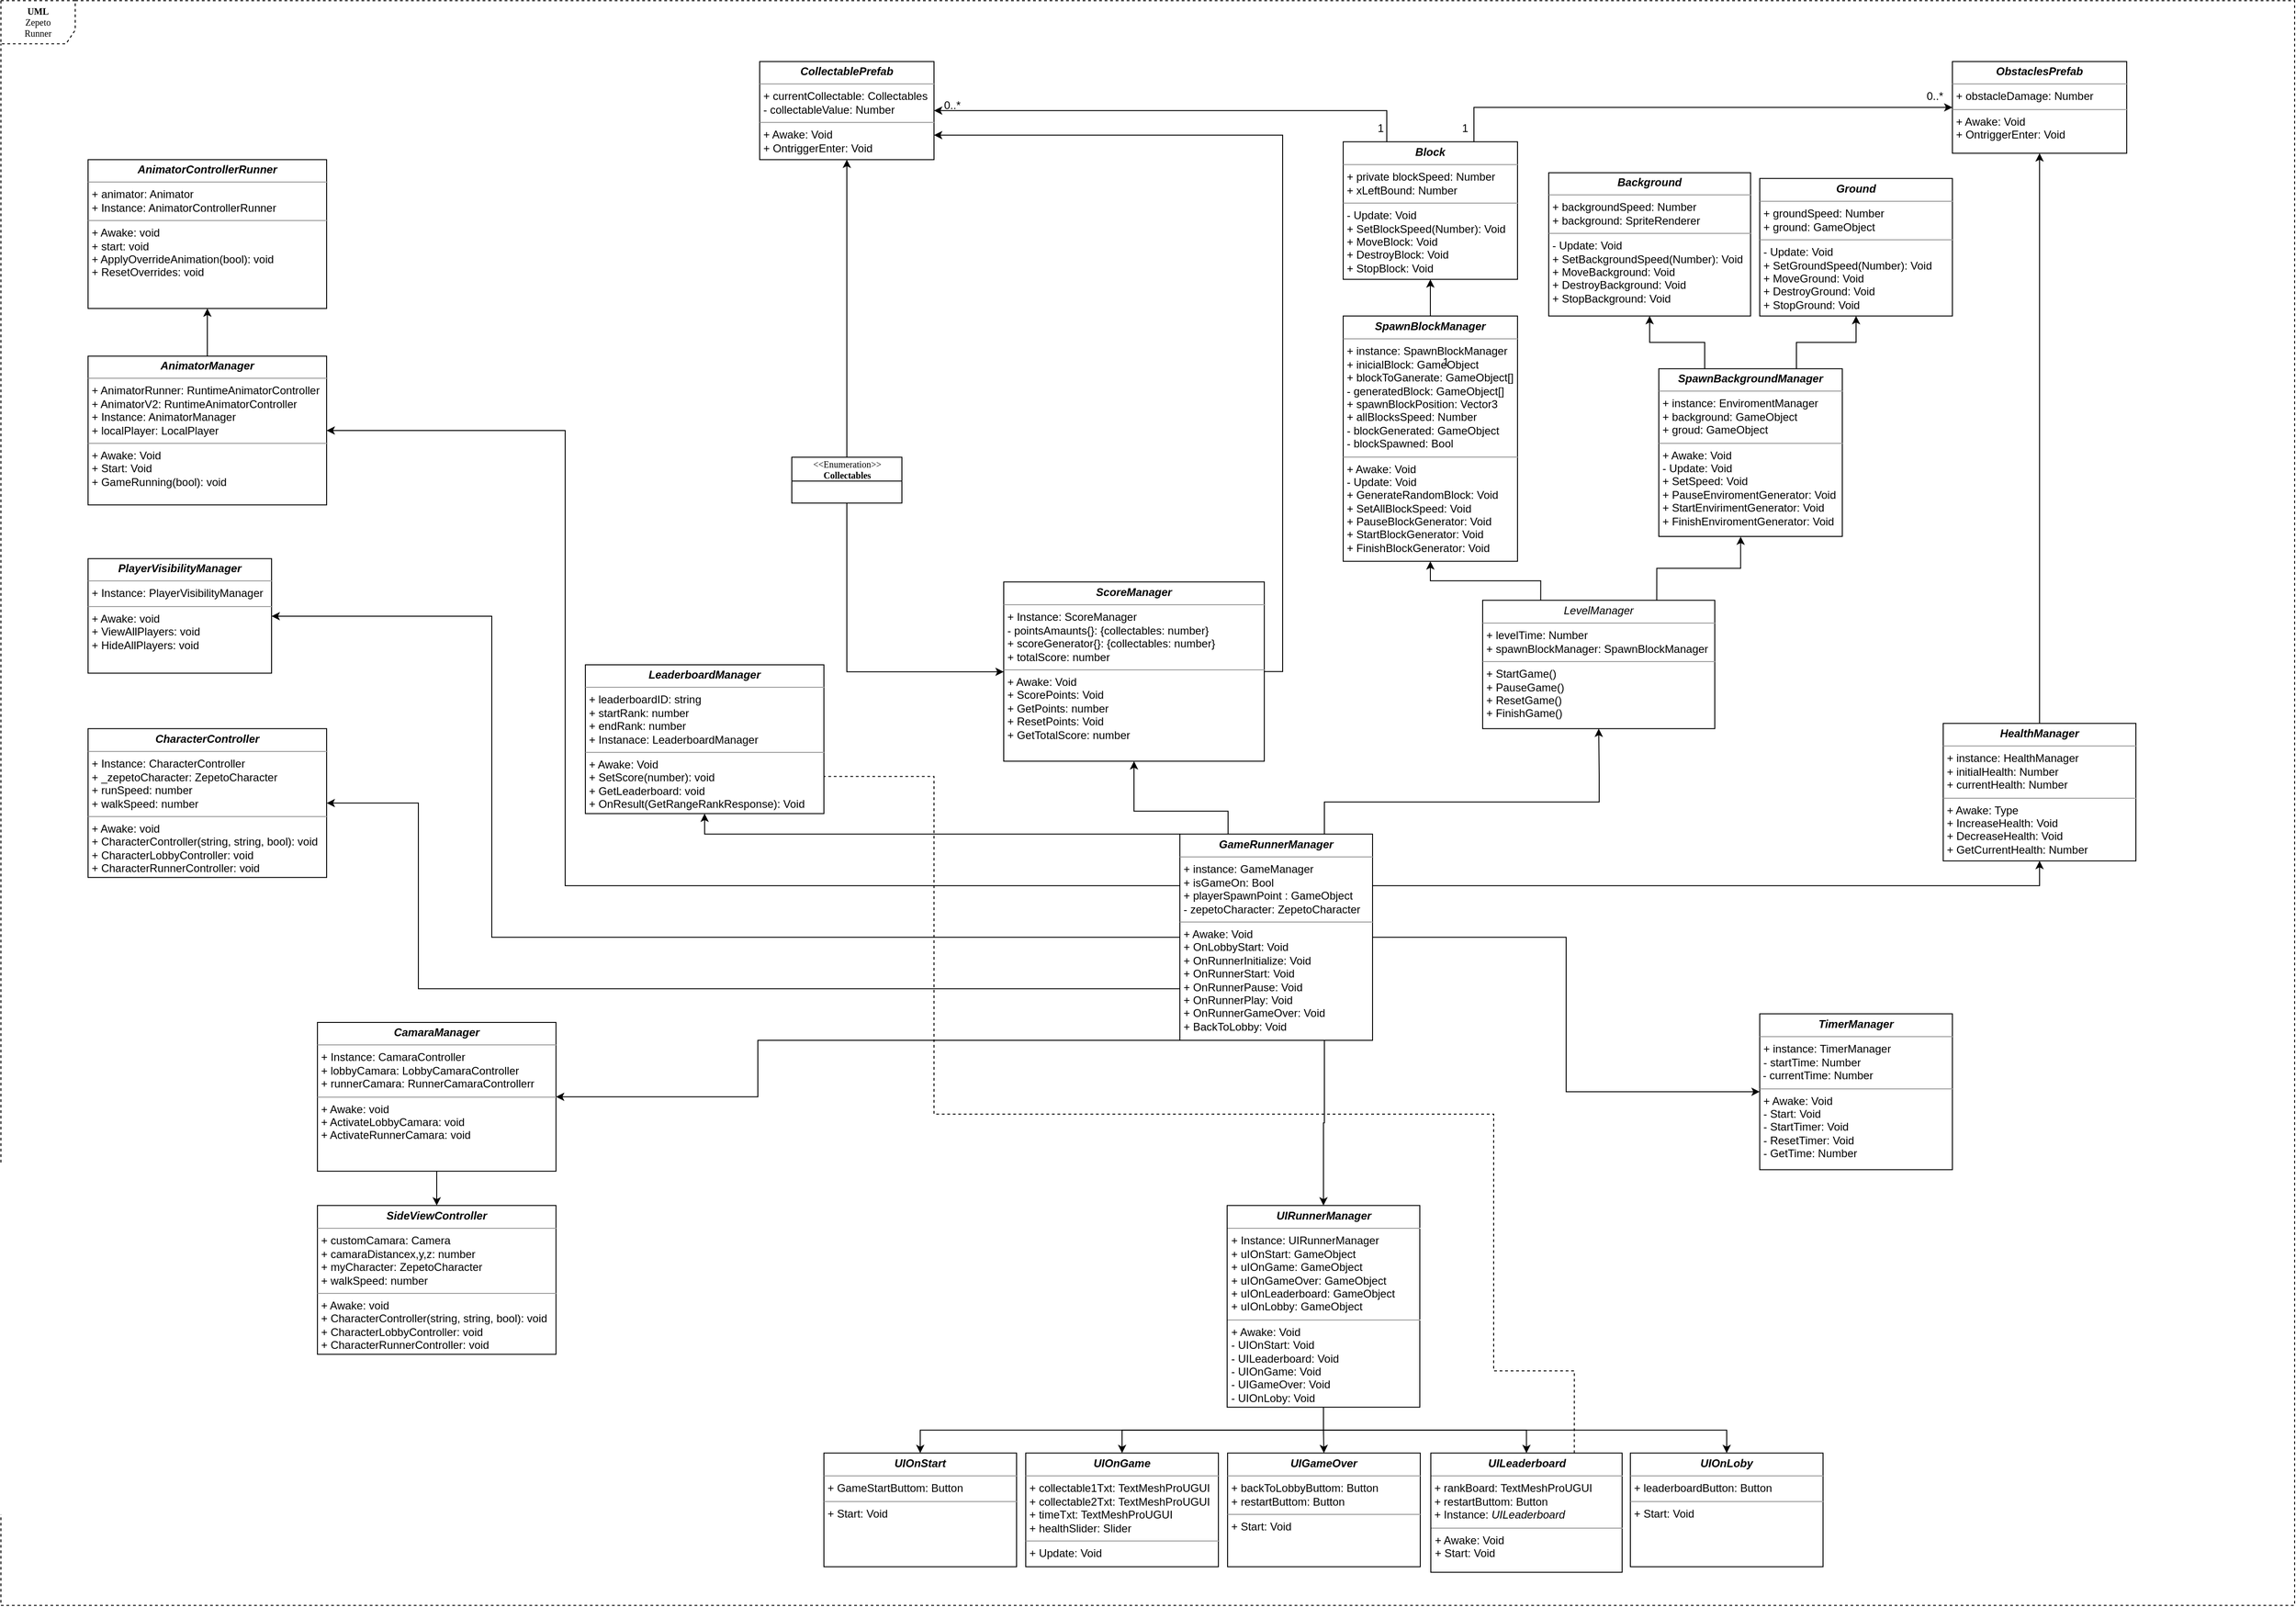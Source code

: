 <mxfile version="23.1.1" type="github">
  <diagram name="Page-1" id="c4acf3e9-155e-7222-9cf6-157b1a14988f">
    <mxGraphModel dx="-565" dy="2200" grid="1" gridSize="10" guides="1" tooltips="1" connect="1" arrows="1" fold="1" page="1" pageScale="1" pageWidth="850" pageHeight="1100" background="none" math="0" shadow="0">
      <root>
        <mxCell id="0" />
        <mxCell id="1" parent="0" />
        <mxCell id="GupG032LTICQ5mWg50Us-48" value="&lt;b&gt;&lt;font style=&quot;font-size: 10px;&quot;&gt;UML&lt;/font&gt;&lt;/b&gt;&lt;br&gt;Zepeto&lt;br&gt;Runner" style="shape=umlFrame;whiteSpace=wrap;html=1;rounded=0;shadow=0;comic=0;labelBackgroundColor=none;strokeWidth=1;fontFamily=Verdana;fontSize=10;align=center;width=81;height=47;dashed=1;" parent="1" vertex="1">
          <mxGeometry x="2575" y="-914.24" width="2500" height="1750" as="geometry" />
        </mxCell>
        <mxCell id="GupG032LTICQ5mWg50Us-103" style="edgeStyle=orthogonalEdgeStyle;rounded=0;orthogonalLoop=1;jettySize=auto;html=1;exitX=0.5;exitY=0;exitDx=0;exitDy=0;entryX=0.5;entryY=1;entryDx=0;entryDy=0;" parent="1" source="GupG032LTICQ5mWg50Us-50" target="GupG032LTICQ5mWg50Us-51" edge="1">
          <mxGeometry relative="1" as="geometry" />
        </mxCell>
        <mxCell id="GupG032LTICQ5mWg50Us-50" value="&lt;p style=&quot;margin:0px;margin-top:4px;text-align:center;&quot;&gt;&lt;i&gt;&lt;b&gt;SpawnBlockManager&lt;/b&gt;&lt;/i&gt;&lt;/p&gt;&lt;hr size=&quot;1&quot;&gt;&lt;p style=&quot;margin:0px;margin-left:4px;&quot;&gt;+ instance: SpawnBlockManager&lt;br&gt;+ inicialBlock: GameObject&lt;/p&gt;&lt;p style=&quot;margin:0px;margin-left:4px;&quot;&gt;+ blockToGanerate: GameObject[]&lt;/p&gt;&lt;p style=&quot;margin:0px;margin-left:4px;&quot;&gt;- generatedBlock: GameObject[]&lt;/p&gt;&lt;p style=&quot;margin:0px;margin-left:4px;&quot;&gt;+ spawnBlockPosition: Vector3&lt;/p&gt;&lt;p style=&quot;margin:0px;margin-left:4px;&quot;&gt;+ allBlocksSpeed: Number&lt;/p&gt;&lt;p style=&quot;margin:0px;margin-left:4px;&quot;&gt;- blockGenerated: GameObject&lt;/p&gt;&lt;p style=&quot;margin:0px;margin-left:4px;&quot;&gt;- blockSpawned: Bool&lt;/p&gt;&lt;hr size=&quot;1&quot;&gt;&lt;p style=&quot;margin:0px;margin-left:4px;&quot;&gt;+ Awake: Void&lt;/p&gt;&lt;p style=&quot;margin:0px;margin-left:4px;&quot;&gt;- Update: Void&lt;/p&gt;&lt;p style=&quot;margin:0px;margin-left:4px;&quot;&gt;+ GenerateRandomBlock: Void&lt;/p&gt;&lt;p style=&quot;margin:0px;margin-left:4px;&quot;&gt;+ SetAllBlockSpeed: Void&lt;br&gt;+ PauseBlockGenerator: Void&lt;/p&gt;&lt;p style=&quot;margin:0px;margin-left:4px;&quot;&gt;+ StartBlockGenerator: Void&lt;/p&gt;&lt;p style=&quot;margin:0px;margin-left:4px;&quot;&gt;+ FinishBlockGenerator: Void&lt;/p&gt;" style="verticalAlign=top;align=left;overflow=fill;fontSize=12;fontFamily=Helvetica;html=1;rounded=0;shadow=0;comic=0;labelBackgroundColor=none;strokeWidth=1" parent="1" vertex="1">
          <mxGeometry x="4038" y="-570.37" width="190" height="267.5" as="geometry" />
        </mxCell>
        <mxCell id="GupG032LTICQ5mWg50Us-51" value="&lt;p style=&quot;margin:0px;margin-top:4px;text-align:center;&quot;&gt;&lt;i&gt;&lt;b&gt;Block&lt;/b&gt;&lt;/i&gt;&lt;/p&gt;&lt;hr size=&quot;1&quot;&gt;&lt;p style=&quot;margin:0px;margin-left:4px;&quot;&gt;+ private blockSpeed: Number&lt;/p&gt;&lt;p style=&quot;margin:0px;margin-left:4px;&quot;&gt;+ xLeftBound: Number&lt;/p&gt;&lt;hr size=&quot;1&quot;&gt;&lt;p style=&quot;margin:0px;margin-left:4px;&quot;&gt;- Update: Void&lt;br&gt;+ SetBlockSpeed(Number): Void&lt;/p&gt;&lt;p style=&quot;margin:0px;margin-left:4px;&quot;&gt;+ MoveBlock: Void&lt;/p&gt;&lt;p style=&quot;margin:0px;margin-left:4px;&quot;&gt;+ DestroyBlock: Void&lt;/p&gt;&lt;p style=&quot;margin:0px;margin-left:4px;&quot;&gt;+ StopBlock: Void&lt;/p&gt;" style="verticalAlign=top;align=left;overflow=fill;fontSize=12;fontFamily=Helvetica;html=1;rounded=0;shadow=0;comic=0;labelBackgroundColor=none;strokeWidth=1" parent="1" vertex="1">
          <mxGeometry x="4038" y="-760.37" width="190" height="150" as="geometry" />
        </mxCell>
        <mxCell id="GupG032LTICQ5mWg50Us-52" style="edgeStyle=orthogonalEdgeStyle;rounded=0;orthogonalLoop=1;jettySize=auto;html=1;entryX=0.5;entryY=1;entryDx=0;entryDy=0;exitX=0.25;exitY=0;exitDx=0;exitDy=0;horizontal=1;" parent="1" source="GupG032LTICQ5mWg50Us-60" target="GupG032LTICQ5mWg50Us-61" edge="1">
          <mxGeometry relative="1" as="geometry">
            <mxPoint x="3864.5" y="54.13" as="targetPoint" />
            <Array as="points">
              <mxPoint x="3913" y="-30.37" />
              <mxPoint x="3810" y="-30.37" />
            </Array>
          </mxGeometry>
        </mxCell>
        <mxCell id="GupG032LTICQ5mWg50Us-53" style="edgeStyle=orthogonalEdgeStyle;rounded=0;orthogonalLoop=1;jettySize=auto;html=1;horizontal=1;exitX=1;exitY=0.5;exitDx=0;exitDy=0;" parent="1" source="GupG032LTICQ5mWg50Us-60" target="GupG032LTICQ5mWg50Us-66" edge="1">
          <mxGeometry relative="1" as="geometry" />
        </mxCell>
        <mxCell id="GupG032LTICQ5mWg50Us-54" style="edgeStyle=orthogonalEdgeStyle;rounded=0;orthogonalLoop=1;jettySize=auto;html=1;exitX=1;exitY=0.25;exitDx=0;exitDy=0;horizontal=1;entryX=0.5;entryY=1;entryDx=0;entryDy=0;" parent="1" source="GupG032LTICQ5mWg50Us-60" target="GupG032LTICQ5mWg50Us-72" edge="1">
          <mxGeometry relative="1" as="geometry" />
        </mxCell>
        <mxCell id="GupG032LTICQ5mWg50Us-56" style="edgeStyle=orthogonalEdgeStyle;rounded=0;orthogonalLoop=1;jettySize=auto;html=1;horizontal=1;exitX=0.75;exitY=1;exitDx=0;exitDy=0;" parent="1" source="GupG032LTICQ5mWg50Us-60" target="GupG032LTICQ5mWg50Us-65" edge="1">
          <mxGeometry relative="1" as="geometry" />
        </mxCell>
        <mxCell id="GupG032LTICQ5mWg50Us-57" style="edgeStyle=orthogonalEdgeStyle;rounded=0;orthogonalLoop=1;jettySize=auto;html=1;exitX=0.75;exitY=0;exitDx=0;exitDy=0;entryX=0.446;entryY=1.001;entryDx=0;entryDy=0;entryPerimeter=0;" parent="1" source="GupG032LTICQ5mWg50Us-92" target="GupG032LTICQ5mWg50Us-82" edge="1">
          <mxGeometry relative="1" as="geometry" />
        </mxCell>
        <mxCell id="GupG032LTICQ5mWg50Us-59" style="edgeStyle=orthogonalEdgeStyle;rounded=0;orthogonalLoop=1;jettySize=auto;html=1;entryX=0.5;entryY=1;entryDx=0;entryDy=0;exitX=0.75;exitY=0;exitDx=0;exitDy=0;" parent="1" source="GupG032LTICQ5mWg50Us-60" target="GupG032LTICQ5mWg50Us-92" edge="1">
          <mxGeometry relative="1" as="geometry">
            <Array as="points">
              <mxPoint x="4018" y="-40.37" />
              <mxPoint x="4317" y="-40.37" />
              <mxPoint x="4317" y="-70.37" />
            </Array>
            <mxPoint x="4148" y="22.13" as="targetPoint" />
          </mxGeometry>
        </mxCell>
        <mxCell id="GupG032LTICQ5mWg50Us-114" style="edgeStyle=orthogonalEdgeStyle;rounded=0;orthogonalLoop=1;jettySize=auto;html=1;exitX=0;exitY=0;exitDx=0;exitDy=0;entryX=0.5;entryY=1;entryDx=0;entryDy=0;" parent="1" source="GupG032LTICQ5mWg50Us-60" target="GupG032LTICQ5mWg50Us-112" edge="1">
          <mxGeometry relative="1" as="geometry">
            <Array as="points">
              <mxPoint x="3342" y="-5" />
            </Array>
          </mxGeometry>
        </mxCell>
        <mxCell id="tQqFk8mdhejz9aMRnaxQ-1" style="edgeStyle=orthogonalEdgeStyle;rounded=0;orthogonalLoop=1;jettySize=auto;html=1;entryX=1;entryY=0.5;entryDx=0;entryDy=0;exitX=0;exitY=0.25;exitDx=0;exitDy=0;" edge="1" parent="1" source="GupG032LTICQ5mWg50Us-60" target="GupG032LTICQ5mWg50Us-89">
          <mxGeometry relative="1" as="geometry">
            <Array as="points">
              <mxPoint x="3190" y="51" />
              <mxPoint x="3190" y="-446" />
            </Array>
          </mxGeometry>
        </mxCell>
        <mxCell id="tQqFk8mdhejz9aMRnaxQ-3" style="edgeStyle=orthogonalEdgeStyle;rounded=0;orthogonalLoop=1;jettySize=auto;html=1;exitX=0;exitY=0.5;exitDx=0;exitDy=0;" edge="1" parent="1" source="GupG032LTICQ5mWg50Us-60" target="tQqFk8mdhejz9aMRnaxQ-2">
          <mxGeometry relative="1" as="geometry">
            <Array as="points">
              <mxPoint x="3110" y="107" />
              <mxPoint x="3110" y="-243" />
            </Array>
          </mxGeometry>
        </mxCell>
        <mxCell id="tQqFk8mdhejz9aMRnaxQ-11" style="edgeStyle=orthogonalEdgeStyle;rounded=0;orthogonalLoop=1;jettySize=auto;html=1;entryX=1;entryY=0.5;entryDx=0;entryDy=0;exitX=0;exitY=1;exitDx=0;exitDy=0;" edge="1" parent="1" source="GupG032LTICQ5mWg50Us-60" target="tQqFk8mdhejz9aMRnaxQ-10">
          <mxGeometry relative="1" as="geometry">
            <Array as="points">
              <mxPoint x="3400" y="219" />
              <mxPoint x="3400" y="281" />
            </Array>
          </mxGeometry>
        </mxCell>
        <mxCell id="GupG032LTICQ5mWg50Us-60" value="&lt;p style=&quot;margin:0px;margin-top:4px;text-align:center;&quot;&gt;&lt;i&gt;&lt;b&gt;GameRunnerManager&lt;/b&gt;&lt;/i&gt;&lt;/p&gt;&lt;hr size=&quot;1&quot;&gt;&lt;p style=&quot;margin:0px;margin-left:4px;&quot;&gt;+ instance: GameManager&lt;br&gt;+ isGameOn: Bool&lt;/p&gt;&lt;p style=&quot;margin:0px;margin-left:4px;&quot;&gt;+ playerSpawnPoint : GameObject&lt;/p&gt;&lt;p style=&quot;margin:0px;margin-left:4px;&quot;&gt;- zepetoCharacter: ZepetoCharacter&amp;nbsp;&lt;/p&gt;&lt;hr size=&quot;1&quot;&gt;&lt;p style=&quot;margin:0px;margin-left:4px;&quot;&gt;+ Awake: Void&lt;/p&gt;&lt;p style=&quot;margin:0px;margin-left:4px;&quot;&gt;+ OnLobbyStart: Void&lt;/p&gt;&lt;p style=&quot;margin:0px;margin-left:4px;&quot;&gt;+ OnRunnerInitialize: Void&lt;/p&gt;&lt;p style=&quot;margin:0px;margin-left:4px;&quot;&gt;+ OnRunnerStart: Void&lt;/p&gt;&lt;p style=&quot;margin:0px;margin-left:4px;&quot;&gt;+ OnRunnerPause: Void&lt;br&gt;&lt;/p&gt;&lt;p style=&quot;margin:0px;margin-left:4px;&quot;&gt;+ OnRunnerPlay: Void&lt;/p&gt;&lt;p style=&quot;margin:0px;margin-left:4px;&quot;&gt;+ OnRunnerGameOver: Void&lt;br&gt;+ BackToLobby: Void&lt;/p&gt;" style="verticalAlign=top;align=left;overflow=fill;fontSize=12;fontFamily=Helvetica;html=1;rounded=0;shadow=0;comic=0;labelBackgroundColor=none;strokeWidth=1" parent="1" vertex="1">
          <mxGeometry x="3860" y="-5.37" width="210" height="224.88" as="geometry" />
        </mxCell>
        <mxCell id="GupG032LTICQ5mWg50Us-61" value="&lt;p style=&quot;margin:0px;margin-top:4px;text-align:center;&quot;&gt;&lt;i&gt;&lt;b&gt;ScoreManager&lt;/b&gt;&lt;/i&gt;&lt;/p&gt;&lt;hr size=&quot;1&quot;&gt;&lt;p style=&quot;margin:0px;margin-left:4px;&quot;&gt;+ Instance: ScoreManager&lt;/p&gt;&lt;p style=&quot;margin:0px;margin-left:4px;&quot;&gt;- pointsAmaunts{}: {collectables: number}&lt;br&gt;+ scoreGenerator{}: {collectables: number}&lt;/p&gt;&lt;p style=&quot;margin:0px;margin-left:4px;&quot;&gt;+ totalScore: number&lt;/p&gt;&lt;hr size=&quot;1&quot;&gt;&lt;p style=&quot;margin:0px;margin-left:4px;&quot;&gt;+ Awake: Void&lt;br&gt;+ ScorePoints: Void&lt;/p&gt;&lt;p style=&quot;margin:0px;margin-left:4px;&quot;&gt;+ GetPoints: number&lt;/p&gt;&lt;p style=&quot;margin:0px;margin-left:4px;&quot;&gt;+ ResetPoints: Void&lt;/p&gt;&lt;p style=&quot;margin:0px;margin-left:4px;&quot;&gt;+ GetTotalScore: number&lt;/p&gt;&lt;p style=&quot;margin:0px;margin-left:4px;&quot;&gt;&lt;br&gt;&lt;/p&gt;" style="verticalAlign=top;align=left;overflow=fill;fontSize=12;fontFamily=Helvetica;html=1;rounded=0;shadow=0;comic=0;labelBackgroundColor=none;strokeWidth=1" parent="1" vertex="1">
          <mxGeometry x="3668" y="-280.37" width="284" height="195.5" as="geometry" />
        </mxCell>
        <mxCell id="GupG032LTICQ5mWg50Us-62" value="" style="edgeStyle=orthogonalEdgeStyle;rounded=0;orthogonalLoop=1;jettySize=auto;html=1;entryX=1;entryY=0.75;entryDx=0;entryDy=0;exitX=1;exitY=0.5;exitDx=0;exitDy=0;" parent="1" source="GupG032LTICQ5mWg50Us-61" target="GupG032LTICQ5mWg50Us-64" edge="1">
          <mxGeometry relative="1" as="geometry" />
        </mxCell>
        <mxCell id="GupG032LTICQ5mWg50Us-63" style="edgeStyle=orthogonalEdgeStyle;rounded=0;orthogonalLoop=1;jettySize=auto;html=1;exitX=0.25;exitY=0;exitDx=0;exitDy=0;entryX=1;entryY=0.5;entryDx=0;entryDy=0;" parent="1" source="GupG032LTICQ5mWg50Us-51" target="GupG032LTICQ5mWg50Us-64" edge="1">
          <mxGeometry relative="1" as="geometry">
            <mxPoint x="3761" y="-823.87" as="targetPoint" />
          </mxGeometry>
        </mxCell>
        <mxCell id="GupG032LTICQ5mWg50Us-64" value="&lt;p style=&quot;margin:0px;margin-top:4px;text-align:center;&quot;&gt;&lt;i&gt;&lt;b&gt;CollectablePrefab&lt;/b&gt;&lt;/i&gt;&lt;/p&gt;&lt;hr size=&quot;1&quot;&gt;&lt;p style=&quot;margin:0px;margin-left:4px;&quot;&gt;+ currentCollectable: Collectables&lt;/p&gt;&lt;p style=&quot;margin:0px;margin-left:4px;&quot;&gt;-&amp;nbsp;&lt;span style=&quot;background-color: initial;&quot;&gt;collectableValue: Number&lt;/span&gt;&lt;/p&gt;&lt;hr size=&quot;1&quot;&gt;&lt;p style=&quot;margin:0px;margin-left:4px;&quot;&gt;+ Awake: Void&lt;/p&gt;&lt;p style=&quot;margin:0px;margin-left:4px;&quot;&gt;+ OntriggerEnter: Void&lt;/p&gt;" style="verticalAlign=top;align=left;overflow=fill;fontSize=12;fontFamily=Helvetica;html=1;rounded=0;shadow=0;comic=0;labelBackgroundColor=none;strokeWidth=1" parent="1" vertex="1">
          <mxGeometry x="3402" y="-847.87" width="190" height="107" as="geometry" />
        </mxCell>
        <mxCell id="GupG032LTICQ5mWg50Us-97" style="edgeStyle=orthogonalEdgeStyle;rounded=0;orthogonalLoop=1;jettySize=auto;html=1;exitX=0.5;exitY=1;exitDx=0;exitDy=0;" parent="1" source="GupG032LTICQ5mWg50Us-65" target="GupG032LTICQ5mWg50Us-94" edge="1">
          <mxGeometry relative="1" as="geometry" />
        </mxCell>
        <mxCell id="GupG032LTICQ5mWg50Us-98" style="edgeStyle=orthogonalEdgeStyle;rounded=0;orthogonalLoop=1;jettySize=auto;html=1;exitX=0.5;exitY=1;exitDx=0;exitDy=0;" parent="1" source="GupG032LTICQ5mWg50Us-65" target="GupG032LTICQ5mWg50Us-95" edge="1">
          <mxGeometry relative="1" as="geometry" />
        </mxCell>
        <mxCell id="GupG032LTICQ5mWg50Us-99" style="edgeStyle=orthogonalEdgeStyle;rounded=0;orthogonalLoop=1;jettySize=auto;html=1;entryX=0.5;entryY=0;entryDx=0;entryDy=0;exitX=0.5;exitY=1;exitDx=0;exitDy=0;" parent="1" source="GupG032LTICQ5mWg50Us-65" target="GupG032LTICQ5mWg50Us-96" edge="1">
          <mxGeometry relative="1" as="geometry" />
        </mxCell>
        <mxCell id="6AlwCyzvrdHu1JEAtHcY-3" style="edgeStyle=orthogonalEdgeStyle;rounded=0;orthogonalLoop=1;jettySize=auto;html=1;exitX=0.5;exitY=1;exitDx=0;exitDy=0;" parent="1" source="GupG032LTICQ5mWg50Us-65" target="6AlwCyzvrdHu1JEAtHcY-1" edge="1">
          <mxGeometry relative="1" as="geometry" />
        </mxCell>
        <mxCell id="6AlwCyzvrdHu1JEAtHcY-4" style="edgeStyle=orthogonalEdgeStyle;rounded=0;orthogonalLoop=1;jettySize=auto;html=1;exitX=0.5;exitY=1;exitDx=0;exitDy=0;" parent="1" source="GupG032LTICQ5mWg50Us-65" target="6AlwCyzvrdHu1JEAtHcY-2" edge="1">
          <mxGeometry relative="1" as="geometry" />
        </mxCell>
        <mxCell id="GupG032LTICQ5mWg50Us-65" value="&lt;p style=&quot;margin:0px;margin-top:4px;text-align:center;&quot;&gt;&lt;i&gt;&lt;b&gt;UIRunnerManager&lt;/b&gt;&lt;/i&gt;&lt;/p&gt;&lt;hr size=&quot;1&quot;&gt;&lt;p style=&quot;margin:0px;margin-left:4px;&quot;&gt;+ Instance: UIRunnerManager&lt;/p&gt;&lt;p style=&quot;margin:0px;margin-left:4px;&quot;&gt;+ uIOnStart: GameObject&lt;br&gt;+ uIOnGame: GameObject&lt;br&gt;&lt;/p&gt;&lt;p style=&quot;margin:0px;margin-left:4px;&quot;&gt;+ uIOnGameOver: GameObject&lt;br&gt;&lt;/p&gt;&lt;p style=&quot;margin:0px;margin-left:4px;&quot;&gt;+ uIOnLeaderboard: GameObject&lt;br&gt;&lt;/p&gt;&lt;p style=&quot;margin:0px;margin-left:4px;&quot;&gt;+ uIOnLobby: GameObject&lt;br&gt;&lt;/p&gt;&lt;hr size=&quot;1&quot;&gt;&lt;p style=&quot;margin:0px;margin-left:4px;&quot;&gt;+ Awake: Void&lt;br&gt;&lt;/p&gt;&lt;p style=&quot;margin:0px;margin-left:4px;&quot;&gt;- UIOnStart: Void&lt;/p&gt;&lt;p style=&quot;margin:0px;margin-left:4px;&quot;&gt;- UILeaderboard: Void&lt;/p&gt;&lt;p style=&quot;margin:0px;margin-left:4px;&quot;&gt;- UIOnGame: Void&lt;/p&gt;&lt;p style=&quot;margin:0px;margin-left:4px;&quot;&gt;- UIGameOver: Void&lt;br&gt;&lt;/p&gt;&lt;p style=&quot;margin:0px;margin-left:4px;&quot;&gt;- UIOnLoby: Void&lt;/p&gt;" style="verticalAlign=top;align=left;overflow=fill;fontSize=12;fontFamily=Helvetica;html=1;rounded=0;shadow=0;comic=0;labelBackgroundColor=none;strokeWidth=1" parent="1" vertex="1">
          <mxGeometry x="3911.5" y="399.63" width="210" height="220" as="geometry" />
        </mxCell>
        <mxCell id="GupG032LTICQ5mWg50Us-66" value="&lt;p style=&quot;margin:0px;margin-top:4px;text-align:center;&quot;&gt;&lt;i&gt;&lt;b&gt;TimerManager&lt;/b&gt;&lt;/i&gt;&lt;/p&gt;&lt;hr size=&quot;1&quot;&gt;&lt;p style=&quot;margin:0px;margin-left:4px;&quot;&gt;+ instance: TimerManager&lt;/p&gt;&lt;p style=&quot;margin:0px;margin-left:4px;&quot;&gt;- startTime: Number&lt;br&gt;&lt;/p&gt;&amp;nbsp;- currentTime: Number&lt;br&gt;&lt;hr size=&quot;1&quot;&gt;&lt;p style=&quot;margin:0px;margin-left:4px;&quot;&gt;+ Awake: Void&lt;br&gt;- Start: Void&lt;/p&gt;&lt;p style=&quot;margin:0px;margin-left:4px;&quot;&gt;- StartTimer: Void&lt;/p&gt;&lt;p style=&quot;margin:0px;margin-left:4px;&quot;&gt;- ResetTimer: Void&lt;/p&gt;&lt;p style=&quot;margin:0px;margin-left:4px;&quot;&gt;- GetTime: Number&lt;/p&gt;" style="verticalAlign=top;align=left;overflow=fill;fontSize=12;fontFamily=Helvetica;html=1;rounded=0;shadow=0;comic=0;labelBackgroundColor=none;strokeWidth=1" parent="1" vertex="1">
          <mxGeometry x="4492" y="190.63" width="210" height="170" as="geometry" />
        </mxCell>
        <mxCell id="GupG032LTICQ5mWg50Us-68" style="edgeStyle=orthogonalEdgeStyle;rounded=0;orthogonalLoop=1;jettySize=auto;html=1;exitX=0.5;exitY=1;exitDx=0;exitDy=0;" parent="1" source="GupG032LTICQ5mWg50Us-70" target="GupG032LTICQ5mWg50Us-61" edge="1">
          <mxGeometry relative="1" as="geometry">
            <Array as="points">
              <mxPoint x="3497" y="-182.37" />
            </Array>
          </mxGeometry>
        </mxCell>
        <mxCell id="GupG032LTICQ5mWg50Us-69" style="edgeStyle=orthogonalEdgeStyle;rounded=0;orthogonalLoop=1;jettySize=auto;html=1;exitX=0.5;exitY=0;exitDx=0;exitDy=0;entryX=0.5;entryY=1;entryDx=0;entryDy=0;" parent="1" source="GupG032LTICQ5mWg50Us-70" target="GupG032LTICQ5mWg50Us-64" edge="1">
          <mxGeometry relative="1" as="geometry">
            <mxPoint x="3431" y="-485.87" as="targetPoint" />
            <Array as="points" />
          </mxGeometry>
        </mxCell>
        <mxCell id="GupG032LTICQ5mWg50Us-70" value="&amp;lt;&amp;lt;Enumeration&amp;gt;&amp;gt;&lt;br&gt;&lt;b&gt;Collectables&lt;/b&gt;" style="swimlane;html=1;fontStyle=0;childLayout=stackLayout;horizontal=1;startSize=26;fillColor=none;horizontalStack=0;resizeParent=1;resizeLast=0;collapsible=1;marginBottom=0;swimlaneFillColor=#ffffff;rounded=0;shadow=0;comic=0;labelBackgroundColor=none;strokeWidth=1;fontFamily=Verdana;fontSize=10;align=center;" parent="1" vertex="1">
          <mxGeometry x="3437" y="-416.37" width="120" height="50" as="geometry">
            <mxRectangle x="2160" y="80" width="140" height="40" as="alternateBounds" />
          </mxGeometry>
        </mxCell>
        <mxCell id="GupG032LTICQ5mWg50Us-71" style="edgeStyle=orthogonalEdgeStyle;rounded=0;orthogonalLoop=1;jettySize=auto;html=1;entryX=0.5;entryY=1;entryDx=0;entryDy=0;" parent="1" source="GupG032LTICQ5mWg50Us-72" target="GupG032LTICQ5mWg50Us-76" edge="1">
          <mxGeometry relative="1" as="geometry">
            <mxPoint x="4468" y="-317.87" as="sourcePoint" />
          </mxGeometry>
        </mxCell>
        <mxCell id="GupG032LTICQ5mWg50Us-72" value="&lt;p style=&quot;margin:0px;margin-top:4px;text-align:center;&quot;&gt;&lt;i&gt;&lt;b&gt;HealthManager&lt;/b&gt;&lt;/i&gt;&lt;/p&gt;&lt;hr size=&quot;1&quot;&gt;&lt;p style=&quot;border-color: var(--border-color); margin: 0px 0px 0px 4px;&quot;&gt;+ instance: HealthManager&lt;br style=&quot;border-color: var(--border-color);&quot;&gt;+ initialHealth: Number&lt;/p&gt;&lt;p style=&quot;border-color: var(--border-color); margin: 0px 0px 0px 4px;&quot;&gt;+ currentHealth: Number&lt;/p&gt;&lt;hr style=&quot;border-color: var(--border-color);&quot; size=&quot;1&quot;&gt;&lt;p style=&quot;border-color: var(--border-color); margin: 0px 0px 0px 4px;&quot;&gt;+ Awake: Type&lt;br style=&quot;border-color: var(--border-color);&quot;&gt;+ IncreaseHealth: Void&lt;/p&gt;&lt;p style=&quot;border-color: var(--border-color); margin: 0px 0px 0px 4px;&quot;&gt;+ DecreaseHealth: Void&lt;/p&gt;&lt;p style=&quot;border-color: var(--border-color); margin: 0px 0px 0px 4px;&quot;&gt;+ GetCurrentHealth: Number&lt;/p&gt;" style="verticalAlign=top;align=left;overflow=fill;fontSize=12;fontFamily=Helvetica;html=1;rounded=0;shadow=0;comic=0;labelBackgroundColor=none;strokeWidth=1" parent="1" vertex="1">
          <mxGeometry x="4692" y="-126.13" width="210" height="150" as="geometry" />
        </mxCell>
        <mxCell id="GupG032LTICQ5mWg50Us-73" value="0..*" style="text;html=1;strokeColor=none;fillColor=none;align=center;verticalAlign=middle;whiteSpace=wrap;rounded=0;" parent="1" vertex="1">
          <mxGeometry x="4674" y="-817.87" width="18" height="15" as="geometry" />
        </mxCell>
        <mxCell id="GupG032LTICQ5mWg50Us-74" value="1" style="text;html=1;strokeColor=none;fillColor=none;align=center;verticalAlign=middle;whiteSpace=wrap;rounded=0;" parent="1" vertex="1">
          <mxGeometry x="4141" y="-527.87" width="18" height="15" as="geometry" />
        </mxCell>
        <mxCell id="GupG032LTICQ5mWg50Us-75" style="edgeStyle=orthogonalEdgeStyle;rounded=0;orthogonalLoop=1;jettySize=auto;html=1;exitX=0.75;exitY=0;exitDx=0;exitDy=0;entryX=0;entryY=0.5;entryDx=0;entryDy=0;" parent="1" source="GupG032LTICQ5mWg50Us-51" target="GupG032LTICQ5mWg50Us-76" edge="1">
          <mxGeometry relative="1" as="geometry" />
        </mxCell>
        <mxCell id="GupG032LTICQ5mWg50Us-76" value="&lt;p style=&quot;margin:0px;margin-top:4px;text-align:center;&quot;&gt;&lt;i&gt;&lt;b&gt;ObstaclesPrefab&lt;/b&gt;&lt;/i&gt;&lt;/p&gt;&lt;hr size=&quot;1&quot;&gt;&lt;p style=&quot;margin:0px;margin-left:4px;&quot;&gt;+ obstacleDamage: Number&lt;/p&gt;&lt;hr size=&quot;1&quot;&gt;&lt;p style=&quot;margin:0px;margin-left:4px;&quot;&gt;+ Awake: Void&lt;/p&gt;&lt;p style=&quot;margin:0px;margin-left:4px;&quot;&gt;+ OntriggerEnter: Void&lt;/p&gt;" style="verticalAlign=top;align=left;overflow=fill;fontSize=12;fontFamily=Helvetica;html=1;rounded=0;shadow=0;comic=0;labelBackgroundColor=none;strokeWidth=1" parent="1" vertex="1">
          <mxGeometry x="4702" y="-847.87" width="190" height="100" as="geometry" />
        </mxCell>
        <mxCell id="GupG032LTICQ5mWg50Us-77" value="1" style="text;html=1;strokeColor=none;fillColor=none;align=center;verticalAlign=middle;whiteSpace=wrap;rounded=0;" parent="1" vertex="1">
          <mxGeometry x="4162" y="-782.87" width="18" height="15" as="geometry" />
        </mxCell>
        <mxCell id="GupG032LTICQ5mWg50Us-78" value="0..*" style="text;html=1;strokeColor=none;fillColor=none;align=center;verticalAlign=middle;whiteSpace=wrap;rounded=0;" parent="1" vertex="1">
          <mxGeometry x="3603" y="-807.87" width="18" height="15" as="geometry" />
        </mxCell>
        <mxCell id="GupG032LTICQ5mWg50Us-79" value="1" style="text;html=1;strokeColor=none;fillColor=none;align=center;verticalAlign=middle;whiteSpace=wrap;rounded=0;" parent="1" vertex="1">
          <mxGeometry x="4070" y="-782.87" width="18" height="15" as="geometry" />
        </mxCell>
        <mxCell id="GupG032LTICQ5mWg50Us-80" style="edgeStyle=orthogonalEdgeStyle;rounded=0;orthogonalLoop=1;jettySize=auto;html=1;entryX=0.5;entryY=1;entryDx=0;entryDy=0;exitX=0.25;exitY=0;exitDx=0;exitDy=0;" parent="1" source="GupG032LTICQ5mWg50Us-82" target="GupG032LTICQ5mWg50Us-83" edge="1">
          <mxGeometry relative="1" as="geometry" />
        </mxCell>
        <mxCell id="GupG032LTICQ5mWg50Us-81" style="edgeStyle=orthogonalEdgeStyle;rounded=0;orthogonalLoop=1;jettySize=auto;html=1;exitX=0.75;exitY=0;exitDx=0;exitDy=0;" parent="1" source="GupG032LTICQ5mWg50Us-82" target="GupG032LTICQ5mWg50Us-84" edge="1">
          <mxGeometry relative="1" as="geometry" />
        </mxCell>
        <mxCell id="GupG032LTICQ5mWg50Us-82" value="&lt;p style=&quot;margin: 4px 0px 0px; text-align: center;&quot;&gt;&lt;i&gt;&lt;b&gt;SpawnBackgroundManager&lt;/b&gt;&lt;/i&gt;&lt;/p&gt;&lt;hr size=&quot;1&quot;&gt;&lt;p style=&quot;margin:0px;margin-left:4px;&quot;&gt;+ instance: EnviromentManager&lt;br&gt;+ background: GameObject&lt;/p&gt;&lt;p style=&quot;margin:0px;margin-left:4px;&quot;&gt;+ groud: GameObject&lt;/p&gt;&lt;hr size=&quot;1&quot;&gt;&lt;p style=&quot;margin:0px;margin-left:4px;&quot;&gt;+ Awake: Void&lt;/p&gt;&lt;p style=&quot;margin:0px;margin-left:4px;&quot;&gt;- Update: Void&lt;/p&gt;&lt;p style=&quot;border-color: var(--border-color); margin: 0px 0px 0px 4px;&quot;&gt;+ SetSpeed: Void&lt;br style=&quot;border-color: var(--border-color);&quot;&gt;+ PauseEnviromentGenerator: Void&lt;/p&gt;&lt;p style=&quot;border-color: var(--border-color); margin: 0px 0px 0px 4px;&quot;&gt;+ StartEnvirimentGenerator: Void&lt;/p&gt;&lt;p style=&quot;border-color: var(--border-color); margin: 0px 0px 0px 4px;&quot;&gt;+ FinishEnviromentGenerator: Void&lt;/p&gt;" style="verticalAlign=top;align=left;overflow=fill;fontSize=12;fontFamily=Helvetica;html=1;rounded=0;shadow=0;comic=0;labelBackgroundColor=none;strokeWidth=1" parent="1" vertex="1">
          <mxGeometry x="4382" y="-512.87" width="200" height="182.88" as="geometry" />
        </mxCell>
        <mxCell id="GupG032LTICQ5mWg50Us-83" value="&lt;p style=&quot;margin: 4px 0px 0px; text-align: center;&quot;&gt;&lt;i&gt;&lt;b&gt;Background&lt;/b&gt;&lt;/i&gt;&lt;/p&gt;&lt;hr size=&quot;1&quot;&gt;&lt;p style=&quot;margin:0px;margin-left:4px;&quot;&gt;+ backgroundSpeed: Number&lt;/p&gt;&lt;p style=&quot;margin:0px;margin-left:4px;&quot;&gt;+ background: SpriteRenderer&lt;/p&gt;&lt;hr size=&quot;1&quot;&gt;&lt;p style=&quot;border-color: var(--border-color); margin: 0px 0px 0px 4px;&quot;&gt;- Update: Void&lt;br style=&quot;border-color: var(--border-color);&quot;&gt;+ SetBackgroundSpeed(Number): Void&lt;/p&gt;&lt;p style=&quot;border-color: var(--border-color); margin: 0px 0px 0px 4px;&quot;&gt;+ MoveBackground: Void&lt;/p&gt;&lt;p style=&quot;border-color: var(--border-color); margin: 0px 0px 0px 4px;&quot;&gt;+ DestroyBackground: Void&lt;/p&gt;&lt;p style=&quot;border-color: var(--border-color); margin: 0px 0px 0px 4px;&quot;&gt;+ StopBackground: Void&lt;/p&gt;" style="verticalAlign=top;align=left;overflow=fill;fontSize=12;fontFamily=Helvetica;html=1;rounded=0;shadow=0;comic=0;labelBackgroundColor=none;strokeWidth=1" parent="1" vertex="1">
          <mxGeometry x="4262" y="-726.62" width="220" height="156.25" as="geometry" />
        </mxCell>
        <mxCell id="GupG032LTICQ5mWg50Us-84" value="&lt;p style=&quot;margin: 4px 0px 0px; text-align: center;&quot;&gt;&lt;i&gt;&lt;b&gt;Ground&lt;/b&gt;&lt;/i&gt;&lt;/p&gt;&lt;hr size=&quot;1&quot;&gt;&lt;p style=&quot;margin:0px;margin-left:4px;&quot;&gt;+ groundSpeed: Number&lt;/p&gt;&lt;p style=&quot;margin:0px;margin-left:4px;&quot;&gt;+ ground: GameObject&lt;/p&gt;&lt;hr size=&quot;1&quot;&gt;&lt;p style=&quot;border-color: var(--border-color); margin: 0px 0px 0px 4px;&quot;&gt;- Update: Void&lt;br style=&quot;border-color: var(--border-color);&quot;&gt;+ SetGroundSpeed(Number): Void&lt;/p&gt;&lt;p style=&quot;border-color: var(--border-color); margin: 0px 0px 0px 4px;&quot;&gt;+ MoveGround: Void&lt;/p&gt;&lt;p style=&quot;border-color: var(--border-color); margin: 0px 0px 0px 4px;&quot;&gt;+ DestroyGround: Void&lt;/p&gt;&lt;p style=&quot;border-color: var(--border-color); margin: 0px 0px 0px 4px;&quot;&gt;+ StopGround: Void&lt;/p&gt;&lt;p style=&quot;margin:0px;margin-left:4px;&quot;&gt;&lt;br&gt;&lt;/p&gt;" style="verticalAlign=top;align=left;overflow=fill;fontSize=12;fontFamily=Helvetica;html=1;rounded=0;shadow=0;comic=0;labelBackgroundColor=none;strokeWidth=1" parent="1" vertex="1">
          <mxGeometry x="4492" y="-720.37" width="210" height="150" as="geometry" />
        </mxCell>
        <mxCell id="tQqFk8mdhejz9aMRnaxQ-6" style="edgeStyle=orthogonalEdgeStyle;rounded=0;orthogonalLoop=1;jettySize=auto;html=1;exitX=0.5;exitY=0;exitDx=0;exitDy=0;" edge="1" parent="1" source="GupG032LTICQ5mWg50Us-89" target="tQqFk8mdhejz9aMRnaxQ-5">
          <mxGeometry relative="1" as="geometry" />
        </mxCell>
        <mxCell id="GupG032LTICQ5mWg50Us-89" value="&lt;p style=&quot;margin:0px;margin-top:4px;text-align:center;&quot;&gt;&lt;i&gt;&lt;b&gt;AnimatorManager&lt;/b&gt;&lt;/i&gt;&lt;/p&gt;&lt;hr size=&quot;1&quot;&gt;&lt;p style=&quot;border-color: var(--border-color); margin: 0px 0px 0px 4px;&quot;&gt;+ AnimatorRunner: RuntimeAnimatorController&lt;/p&gt;&lt;p style=&quot;border-color: var(--border-color); margin: 0px 0px 0px 4px;&quot;&gt;+ AnimatorV2: RuntimeAnimatorController&lt;/p&gt;&lt;p style=&quot;border-color: var(--border-color); margin: 0px 0px 0px 4px;&quot;&gt;+ Instance: AnimatorManager&lt;/p&gt;&lt;p style=&quot;border-color: var(--border-color); margin: 0px 0px 0px 4px;&quot;&gt;+ localPlayer: LocalPlayer&lt;/p&gt;&lt;hr style=&quot;border-color: var(--border-color);&quot; size=&quot;1&quot;&gt;&lt;p style=&quot;border-color: var(--border-color); margin: 0px 0px 0px 4px;&quot;&gt;+ Awake: Void&lt;br&gt;&lt;/p&gt;&lt;p style=&quot;border-color: var(--border-color); margin: 0px 0px 0px 4px;&quot;&gt;+ Start: Void&lt;/p&gt;&lt;p style=&quot;border-color: var(--border-color); margin: 0px 0px 0px 4px;&quot;&gt;+ GameRunning(bool): void&lt;/p&gt;&lt;div&gt;&lt;br&gt;&lt;/div&gt;" style="verticalAlign=top;align=left;overflow=fill;fontSize=12;fontFamily=Helvetica;html=1;rounded=0;shadow=0;comic=0;labelBackgroundColor=none;strokeWidth=1" parent="1" vertex="1">
          <mxGeometry x="2670" y="-526.63" width="260" height="162.26" as="geometry" />
        </mxCell>
        <mxCell id="GupG032LTICQ5mWg50Us-102" style="edgeStyle=orthogonalEdgeStyle;rounded=0;orthogonalLoop=1;jettySize=auto;html=1;exitX=0.25;exitY=0;exitDx=0;exitDy=0;entryX=0.5;entryY=1;entryDx=0;entryDy=0;" parent="1" source="GupG032LTICQ5mWg50Us-92" target="GupG032LTICQ5mWg50Us-50" edge="1">
          <mxGeometry relative="1" as="geometry" />
        </mxCell>
        <mxCell id="GupG032LTICQ5mWg50Us-92" value="&lt;p style=&quot;margin:0px;margin-top:4px;text-align:center;&quot;&gt;&lt;i&gt;LevelManager&lt;/i&gt;&lt;/p&gt;&lt;hr size=&quot;1&quot;&gt;&lt;p style=&quot;border-color: var(--border-color); margin: 0px 0px 0px 4px;&quot;&gt;+ levelTime: Number&lt;/p&gt;&lt;p style=&quot;border-color: var(--border-color); margin: 0px 0px 0px 4px;&quot;&gt;+ spawnBlockManager: SpawnBlockManager&lt;/p&gt;&lt;hr style=&quot;border-color: var(--border-color);&quot; size=&quot;1&quot;&gt;&lt;p style=&quot;border-color: var(--border-color); margin: 0px 0px 0px 4px;&quot;&gt;+ StartGame()&lt;br&gt;&lt;/p&gt;&lt;p style=&quot;border-color: var(--border-color); margin: 0px 0px 0px 4px;&quot;&gt;+ PauseGame()&lt;/p&gt;&lt;p style=&quot;border-color: var(--border-color); margin: 0px 0px 0px 4px;&quot;&gt;+ ResetGame()&lt;/p&gt;&lt;p style=&quot;border-color: var(--border-color); margin: 0px 0px 0px 4px;&quot;&gt;+ FinishGame()&lt;/p&gt;&lt;div&gt;&lt;br&gt;&lt;/div&gt;" style="verticalAlign=top;align=left;overflow=fill;fontSize=12;fontFamily=Helvetica;html=1;rounded=0;shadow=0;comic=0;labelBackgroundColor=none;strokeWidth=1" parent="1" vertex="1">
          <mxGeometry x="4190" y="-260.37" width="253" height="140" as="geometry" />
        </mxCell>
        <mxCell id="GupG032LTICQ5mWg50Us-94" value="&lt;p style=&quot;margin:0px;margin-top:4px;text-align:center;&quot;&gt;&lt;i&gt;&lt;b&gt;UIOnGame&lt;/b&gt;&lt;/i&gt;&lt;/p&gt;&lt;hr size=&quot;1&quot;&gt;&lt;p style=&quot;margin:0px;margin-left:4px;&quot;&gt;+ collectable1Txt: TextMeshProUGUI&lt;/p&gt;&lt;p style=&quot;margin:0px;margin-left:4px;&quot;&gt;+ collectable2Txt: TextMeshProUGUI&amp;nbsp;&lt;br&gt;&lt;/p&gt;&lt;p style=&quot;margin:0px;margin-left:4px;&quot;&gt;+ timeTxt: TextMeshProUGUI&lt;/p&gt;&lt;p style=&quot;margin:0px;margin-left:4px;&quot;&gt;+ healthSlider: Slider&amp;nbsp;&lt;br&gt;&lt;/p&gt;&lt;hr size=&quot;1&quot;&gt;&lt;p style=&quot;margin:0px;margin-left:4px;&quot;&gt;+ Update: Void&lt;br&gt;&lt;/p&gt;" style="verticalAlign=top;align=left;overflow=fill;fontSize=12;fontFamily=Helvetica;html=1;rounded=0;shadow=0;comic=0;labelBackgroundColor=none;strokeWidth=1" parent="1" vertex="1">
          <mxGeometry x="3692" y="669.63" width="210" height="124" as="geometry" />
        </mxCell>
        <mxCell id="GupG032LTICQ5mWg50Us-95" value="&lt;p style=&quot;margin:0px;margin-top:4px;text-align:center;&quot;&gt;&lt;i&gt;&lt;b&gt;UIOnStart&lt;/b&gt;&lt;/i&gt;&lt;/p&gt;&lt;hr size=&quot;1&quot;&gt;&lt;p style=&quot;margin:0px;margin-left:4px;&quot;&gt;+ GameStartButtom: Button&amp;nbsp;&lt;br&gt;&lt;/p&gt;&lt;hr size=&quot;1&quot;&gt;&lt;p style=&quot;margin:0px;margin-left:4px;&quot;&gt;+ Start: Void&lt;/p&gt;" style="verticalAlign=top;align=left;overflow=fill;fontSize=12;fontFamily=Helvetica;html=1;rounded=0;shadow=0;comic=0;labelBackgroundColor=none;strokeWidth=1" parent="1" vertex="1">
          <mxGeometry x="3472" y="669.63" width="210" height="124" as="geometry" />
        </mxCell>
        <mxCell id="GupG032LTICQ5mWg50Us-96" value="&lt;p style=&quot;margin:0px;margin-top:4px;text-align:center;&quot;&gt;&lt;i&gt;&lt;b&gt;UIGameOver&lt;/b&gt;&lt;/i&gt;&lt;/p&gt;&lt;hr size=&quot;1&quot;&gt;&lt;p style=&quot;margin:0px;margin-left:4px;&quot;&gt;+ backToLobbyButtom: Button&amp;nbsp;&lt;br&gt;&lt;/p&gt;&lt;p style=&quot;margin:0px;margin-left:4px;&quot;&gt;+ restartButtom: Button&amp;nbsp;&lt;br&gt;&lt;/p&gt;&lt;hr size=&quot;1&quot;&gt;&lt;p style=&quot;margin:0px;margin-left:4px;&quot;&gt;+ Start: Void&lt;/p&gt;" style="verticalAlign=top;align=left;overflow=fill;fontSize=12;fontFamily=Helvetica;html=1;rounded=0;shadow=0;comic=0;labelBackgroundColor=none;strokeWidth=1" parent="1" vertex="1">
          <mxGeometry x="3912" y="669.63" width="210" height="124" as="geometry" />
        </mxCell>
        <mxCell id="GupG032LTICQ5mWg50Us-110" style="edgeStyle=orthogonalEdgeStyle;rounded=0;orthogonalLoop=1;jettySize=auto;html=1;entryX=1;entryY=0.5;entryDx=0;entryDy=0;exitX=0;exitY=0.75;exitDx=0;exitDy=0;" parent="1" source="GupG032LTICQ5mWg50Us-60" target="GupG032LTICQ5mWg50Us-107" edge="1">
          <mxGeometry relative="1" as="geometry">
            <Array as="points">
              <mxPoint x="3030" y="163" />
              <mxPoint x="3030" y="-39" />
            </Array>
          </mxGeometry>
        </mxCell>
        <mxCell id="GupG032LTICQ5mWg50Us-107" value="&lt;p style=&quot;margin:0px;margin-top:4px;text-align:center;&quot;&gt;&lt;i&gt;&lt;b&gt;CharacterController&lt;/b&gt;&lt;/i&gt;&lt;/p&gt;&lt;hr size=&quot;1&quot;&gt;&lt;p style=&quot;border-color: var(--border-color); margin: 0px 0px 0px 4px;&quot;&gt;+ Instance: CharacterController&lt;/p&gt;&lt;p style=&quot;border-color: var(--border-color); margin: 0px 0px 0px 4px;&quot;&gt;+ _zepetoCharacter: ZepetoCharacter&lt;/p&gt;&lt;p style=&quot;border-color: var(--border-color); margin: 0px 0px 0px 4px;&quot;&gt;+ runSpeed: number&lt;/p&gt;&lt;p style=&quot;border-color: var(--border-color); margin: 0px 0px 0px 4px;&quot;&gt;+ walkSpeed: number&lt;/p&gt;&lt;hr style=&quot;border-color: var(--border-color);&quot; size=&quot;1&quot;&gt;&lt;p style=&quot;border-color: var(--border-color); margin: 0px 0px 0px 4px;&quot;&gt;+ Awake: void&lt;/p&gt;&lt;p style=&quot;border-color: var(--border-color); margin: 0px 0px 0px 4px;&quot;&gt;+ CharacterController(string, string, bool): void&lt;/p&gt;&lt;p style=&quot;border-color: var(--border-color); margin: 0px 0px 0px 4px;&quot;&gt;+ CharacterLobbyController: void&lt;/p&gt;&lt;p style=&quot;border-color: var(--border-color); margin: 0px 0px 0px 4px;&quot;&gt;+ CharacterRunnerController: void&lt;/p&gt;" style="verticalAlign=top;align=left;overflow=fill;fontSize=12;fontFamily=Helvetica;html=1;rounded=0;shadow=0;comic=0;labelBackgroundColor=none;strokeWidth=1" parent="1" vertex="1">
          <mxGeometry x="2670" y="-120.37" width="260" height="162.26" as="geometry" />
        </mxCell>
        <mxCell id="GupG032LTICQ5mWg50Us-112" value="&lt;p style=&quot;margin:0px;margin-top:4px;text-align:center;&quot;&gt;&lt;i&gt;&lt;b&gt;LeaderboardManager&lt;/b&gt;&lt;/i&gt;&lt;/p&gt;&lt;hr size=&quot;1&quot;&gt;&lt;p style=&quot;border-color: var(--border-color); margin: 0px 0px 0px 4px;&quot;&gt;+ leaderboardID: string&lt;/p&gt;&lt;p style=&quot;border-color: var(--border-color); margin: 0px 0px 0px 4px;&quot;&gt;+ startRank: number&lt;br&gt;+ endRank: number&lt;br&gt;+ Instanace: LeaderboardManager&lt;/p&gt;&lt;hr style=&quot;border-color: var(--border-color);&quot; size=&quot;1&quot;&gt;&lt;p style=&quot;border-color: var(--border-color); margin: 0px 0px 0px 4px;&quot;&gt;+ Awake: Void&lt;/p&gt;&lt;p style=&quot;border-color: var(--border-color); margin: 0px 0px 0px 4px;&quot;&gt;+ SetScore(number): void&lt;/p&gt;&lt;p style=&quot;border-color: var(--border-color); margin: 0px 0px 0px 4px;&quot;&gt;+ GetLeaderboard: void&lt;/p&gt;&lt;p style=&quot;border-color: var(--border-color); margin: 0px 0px 0px 4px;&quot;&gt;+ OnResult(GetRangeRankResponse): Void&lt;/p&gt;" style="verticalAlign=top;align=left;overflow=fill;fontSize=12;fontFamily=Helvetica;html=1;rounded=0;shadow=0;comic=0;labelBackgroundColor=none;strokeWidth=1" parent="1" vertex="1">
          <mxGeometry x="3212" y="-190" width="260" height="162.26" as="geometry" />
        </mxCell>
        <mxCell id="tQqFk8mdhejz9aMRnaxQ-9" style="edgeStyle=orthogonalEdgeStyle;rounded=0;orthogonalLoop=1;jettySize=auto;html=1;exitX=0.75;exitY=0;exitDx=0;exitDy=0;entryX=1;entryY=0.75;entryDx=0;entryDy=0;dashed=1;endArrow=none;endFill=0;" edge="1" parent="1" source="6AlwCyzvrdHu1JEAtHcY-1" target="GupG032LTICQ5mWg50Us-112">
          <mxGeometry relative="1" as="geometry">
            <Array as="points">
              <mxPoint x="4290" y="580" />
              <mxPoint x="4202" y="580" />
              <mxPoint x="4202" y="300" />
              <mxPoint x="3592" y="300" />
              <mxPoint x="3592" y="-68" />
            </Array>
          </mxGeometry>
        </mxCell>
        <mxCell id="6AlwCyzvrdHu1JEAtHcY-1" value="&lt;p style=&quot;margin:0px;margin-top:4px;text-align:center;&quot;&gt;&lt;i&gt;&lt;b&gt;UILeaderboard&lt;/b&gt;&lt;/i&gt;&lt;/p&gt;&lt;hr size=&quot;1&quot;&gt;&amp;nbsp;+ rankBoard: TextMeshProUGUI&lt;br&gt;&amp;nbsp;+ restartButtom: Button&lt;br&gt;&amp;nbsp;+ Instance:&amp;nbsp;&lt;i style=&quot;border-color: var(--border-color); text-align: center;&quot;&gt;UILeaderboard&lt;/i&gt;&lt;br&gt;&lt;hr size=&quot;1&quot;&gt;&lt;p style=&quot;margin:0px;margin-left:4px;&quot;&gt;+ Awake: Void&lt;/p&gt;&lt;p style=&quot;margin:0px;margin-left:4px;&quot;&gt;+ Start: Void&lt;/p&gt;" style="verticalAlign=top;align=left;overflow=fill;fontSize=12;fontFamily=Helvetica;html=1;rounded=0;shadow=0;comic=0;labelBackgroundColor=none;strokeWidth=1" parent="1" vertex="1">
          <mxGeometry x="4133.5" y="669.63" width="208.5" height="130" as="geometry" />
        </mxCell>
        <mxCell id="6AlwCyzvrdHu1JEAtHcY-2" value="&lt;p style=&quot;margin:0px;margin-top:4px;text-align:center;&quot;&gt;&lt;i&gt;&lt;b&gt;UIOnLoby&lt;/b&gt;&lt;/i&gt;&lt;/p&gt;&lt;hr size=&quot;1&quot;&gt;&lt;p style=&quot;margin:0px;margin-left:4px;&quot;&gt;+ leaderboardButton: Button&lt;br style=&quot;border-color: var(--border-color);&quot;&gt;&lt;/p&gt;&lt;hr size=&quot;1&quot;&gt;&lt;p style=&quot;margin:0px;margin-left:4px;&quot;&gt;+ Start: Void&amp;nbsp;&lt;/p&gt;" style="verticalAlign=top;align=left;overflow=fill;fontSize=12;fontFamily=Helvetica;html=1;rounded=0;shadow=0;comic=0;labelBackgroundColor=none;strokeWidth=1" parent="1" vertex="1">
          <mxGeometry x="4351" y="669.63" width="210" height="124" as="geometry" />
        </mxCell>
        <mxCell id="tQqFk8mdhejz9aMRnaxQ-2" value="&lt;p style=&quot;margin:0px;margin-top:4px;text-align:center;&quot;&gt;&lt;i&gt;&lt;b&gt;PlayerVisibilityManager&lt;/b&gt;&lt;/i&gt;&lt;/p&gt;&lt;hr size=&quot;1&quot;&gt;&lt;p style=&quot;border-color: var(--border-color); margin: 0px 0px 0px 4px;&quot;&gt;+ Instance: PlayerVisibilityManager&lt;/p&gt;&lt;hr style=&quot;border-color: var(--border-color);&quot; size=&quot;1&quot;&gt;&lt;p style=&quot;border-color: var(--border-color); margin: 0px 0px 0px 4px;&quot;&gt;+ Awake: void&lt;br&gt;&lt;/p&gt;&lt;p style=&quot;border-color: var(--border-color); margin: 0px 0px 0px 4px;&quot;&gt;+ ViewAllPlayers: void&lt;/p&gt;&lt;p style=&quot;border-color: var(--border-color); margin: 0px 0px 0px 4px;&quot;&gt;+ HideAllPlayers: void&lt;/p&gt;&lt;div&gt;&lt;br&gt;&lt;/div&gt;" style="verticalAlign=top;align=left;overflow=fill;fontSize=12;fontFamily=Helvetica;html=1;rounded=0;shadow=0;comic=0;labelBackgroundColor=none;strokeWidth=1" vertex="1" parent="1">
          <mxGeometry x="2670" y="-305.75" width="200" height="124.88" as="geometry" />
        </mxCell>
        <mxCell id="tQqFk8mdhejz9aMRnaxQ-5" value="&lt;p style=&quot;margin:0px;margin-top:4px;text-align:center;&quot;&gt;&lt;i&gt;&lt;b&gt;AnimatorControllerRunner&lt;/b&gt;&lt;/i&gt;&lt;/p&gt;&lt;hr size=&quot;1&quot;&gt;&lt;p style=&quot;border-color: var(--border-color); margin: 0px 0px 0px 4px;&quot;&gt;+ animator: Animator&lt;/p&gt;&lt;p style=&quot;border-color: var(--border-color); margin: 0px 0px 0px 4px;&quot;&gt;+ Instance: AnimatorControllerRunner&lt;/p&gt;&lt;hr style=&quot;border-color: var(--border-color);&quot; size=&quot;1&quot;&gt;&lt;p style=&quot;border-color: var(--border-color); margin: 0px 0px 0px 4px;&quot;&gt;+ Awake: void&lt;/p&gt;&lt;p style=&quot;border-color: var(--border-color); margin: 0px 0px 0px 4px;&quot;&gt;+ start: void&lt;/p&gt;&lt;p style=&quot;border-color: var(--border-color); margin: 0px 0px 0px 4px;&quot;&gt;+ ApplyOverrideAnimation(bool): void&lt;/p&gt;&lt;p style=&quot;border-color: var(--border-color); margin: 0px 0px 0px 4px;&quot;&gt;+ ResetOverrides: void&lt;br&gt;&lt;/p&gt;&lt;div&gt;&lt;br&gt;&lt;/div&gt;" style="verticalAlign=top;align=left;overflow=fill;fontSize=12;fontFamily=Helvetica;html=1;rounded=0;shadow=0;comic=0;labelBackgroundColor=none;strokeWidth=1" vertex="1" parent="1">
          <mxGeometry x="2670" y="-740.87" width="260" height="162.26" as="geometry" />
        </mxCell>
        <mxCell id="tQqFk8mdhejz9aMRnaxQ-7" style="edgeStyle=orthogonalEdgeStyle;rounded=0;orthogonalLoop=1;jettySize=auto;html=1;exitX=0.5;exitY=1;exitDx=0;exitDy=0;" edge="1" parent="1" source="tQqFk8mdhejz9aMRnaxQ-2" target="tQqFk8mdhejz9aMRnaxQ-2">
          <mxGeometry relative="1" as="geometry" />
        </mxCell>
        <mxCell id="tQqFk8mdhejz9aMRnaxQ-15" style="edgeStyle=orthogonalEdgeStyle;rounded=0;orthogonalLoop=1;jettySize=auto;html=1;entryX=0.5;entryY=0;entryDx=0;entryDy=0;" edge="1" parent="1" source="tQqFk8mdhejz9aMRnaxQ-10" target="tQqFk8mdhejz9aMRnaxQ-13">
          <mxGeometry relative="1" as="geometry" />
        </mxCell>
        <mxCell id="tQqFk8mdhejz9aMRnaxQ-10" value="&lt;p style=&quot;margin:0px;margin-top:4px;text-align:center;&quot;&gt;&lt;i&gt;&lt;b&gt;CamaraManager&lt;/b&gt;&lt;/i&gt;&lt;/p&gt;&lt;hr size=&quot;1&quot;&gt;&lt;p style=&quot;border-color: var(--border-color); margin: 0px 0px 0px 4px;&quot;&gt;+ Instance: CamaraController&lt;/p&gt;&lt;p style=&quot;border-color: var(--border-color); margin: 0px 0px 0px 4px;&quot;&gt;+ lobbyCamara: LobbyCamaraController&lt;/p&gt;&lt;p style=&quot;border-color: var(--border-color); margin: 0px 0px 0px 4px;&quot;&gt;+ runnerCamara: RunnerCamaraControllerr&lt;/p&gt;&lt;hr style=&quot;border-color: var(--border-color);&quot; size=&quot;1&quot;&gt;&lt;p style=&quot;border-color: var(--border-color); margin: 0px 0px 0px 4px;&quot;&gt;+ Awake: void&lt;/p&gt;&lt;p style=&quot;border-color: var(--border-color); margin: 0px 0px 0px 4px;&quot;&gt;+ ActivateLobbyCamara: void&lt;br&gt;&lt;/p&gt;&lt;p style=&quot;border-color: var(--border-color); margin: 0px 0px 0px 4px;&quot;&gt;+ ActivateRunnerCamara: void&lt;/p&gt;" style="verticalAlign=top;align=left;overflow=fill;fontSize=12;fontFamily=Helvetica;html=1;rounded=0;shadow=0;comic=0;labelBackgroundColor=none;strokeWidth=1" vertex="1" parent="1">
          <mxGeometry x="2920" y="200" width="260" height="162.26" as="geometry" />
        </mxCell>
        <mxCell id="tQqFk8mdhejz9aMRnaxQ-13" value="&lt;p style=&quot;margin:0px;margin-top:4px;text-align:center;&quot;&gt;&lt;i&gt;&lt;b&gt;SideViewController&lt;/b&gt;&lt;/i&gt;&lt;/p&gt;&lt;hr size=&quot;1&quot;&gt;&lt;p style=&quot;border-color: var(--border-color); margin: 0px 0px 0px 4px;&quot;&gt;+ customCamara: Camera&lt;/p&gt;&lt;p style=&quot;border-color: var(--border-color); margin: 0px 0px 0px 4px;&quot;&gt;+ camaraDistancex,y,z: number&lt;/p&gt;&lt;p style=&quot;border-color: var(--border-color); margin: 0px 0px 0px 4px;&quot;&gt;+ myCharacter: ZepetoCharacter&lt;/p&gt;&lt;p style=&quot;border-color: var(--border-color); margin: 0px 0px 0px 4px;&quot;&gt;+ walkSpeed: number&lt;/p&gt;&lt;hr style=&quot;border-color: var(--border-color);&quot; size=&quot;1&quot;&gt;&lt;p style=&quot;border-color: var(--border-color); margin: 0px 0px 0px 4px;&quot;&gt;+ Awake: void&lt;/p&gt;&lt;p style=&quot;border-color: var(--border-color); margin: 0px 0px 0px 4px;&quot;&gt;+ CharacterController(string, string, bool): void&lt;/p&gt;&lt;p style=&quot;border-color: var(--border-color); margin: 0px 0px 0px 4px;&quot;&gt;+ CharacterLobbyController: void&lt;/p&gt;&lt;p style=&quot;border-color: var(--border-color); margin: 0px 0px 0px 4px;&quot;&gt;+ CharacterRunnerController: void&lt;/p&gt;" style="verticalAlign=top;align=left;overflow=fill;fontSize=12;fontFamily=Helvetica;html=1;rounded=0;shadow=0;comic=0;labelBackgroundColor=none;strokeWidth=1" vertex="1" parent="1">
          <mxGeometry x="2920" y="399.63" width="260" height="162.26" as="geometry" />
        </mxCell>
      </root>
    </mxGraphModel>
  </diagram>
</mxfile>
